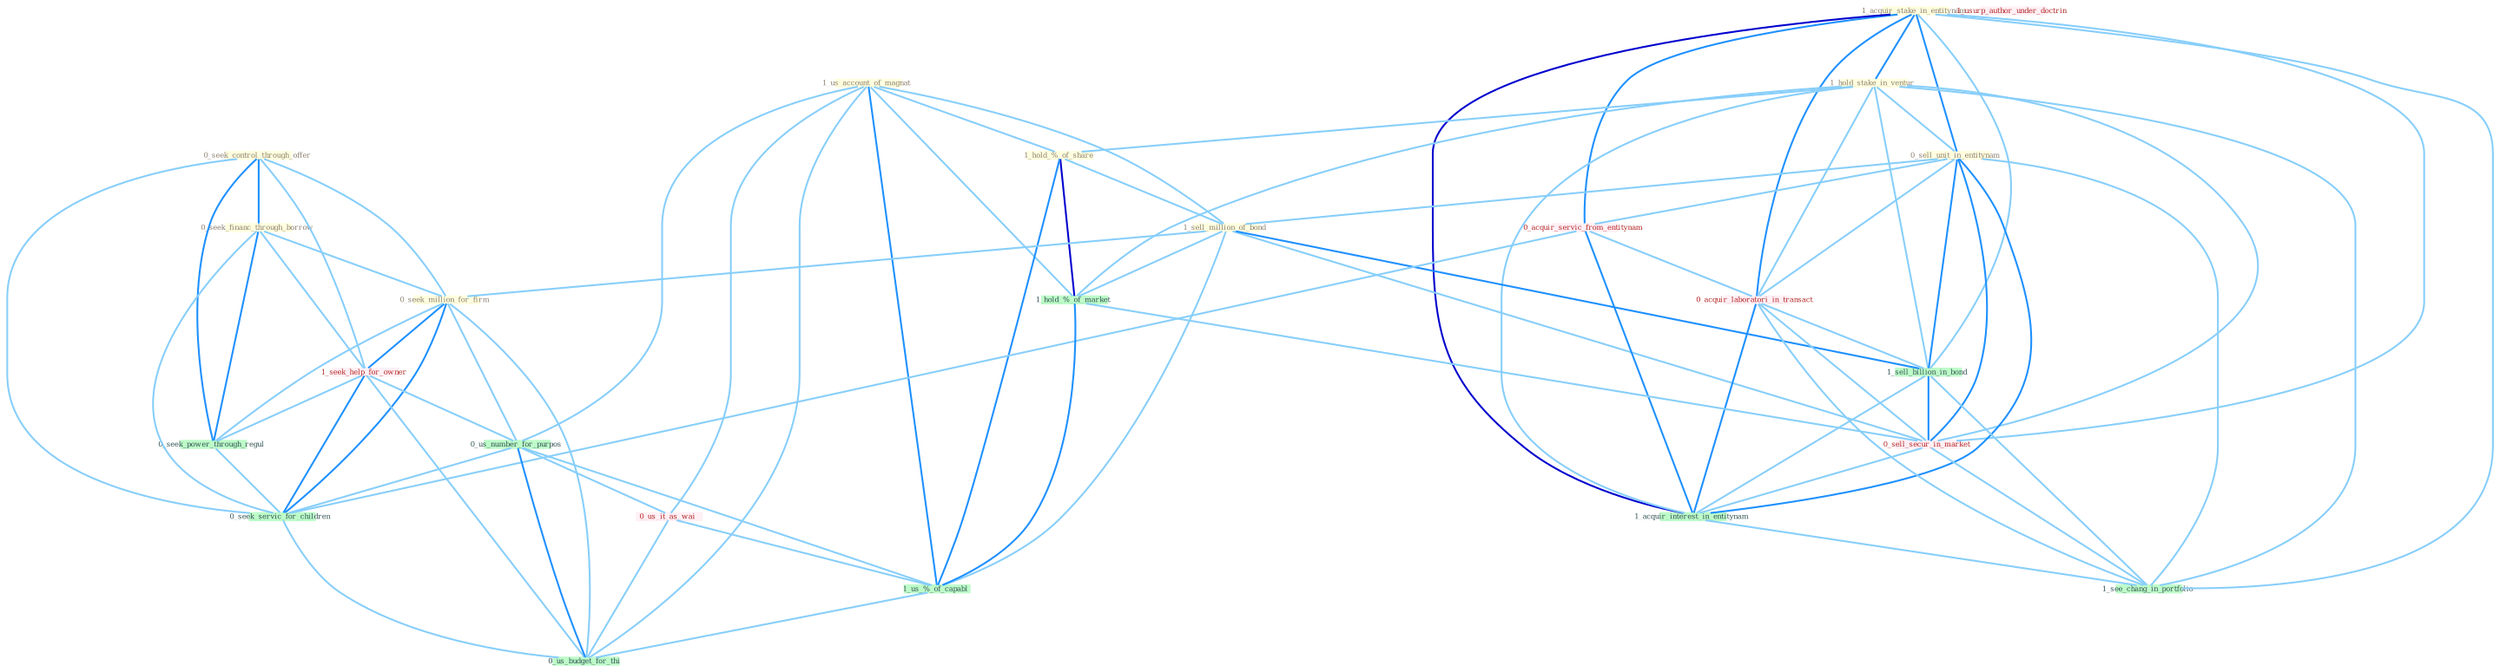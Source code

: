Graph G{ 
    node
    [shape=polygon,style=filled,width=.5,height=.06,color="#BDFCC9",fixedsize=true,fontsize=4,
    fontcolor="#2f4f4f"];
    {node
    [color="#ffffe0", fontcolor="#8b7d6b"] "1_acquir_stake_in_entitynam " "0_seek_control_through_offer " "1_hold_stake_in_ventur " "1_us_account_of_magnat " "0_sell_unit_in_entitynam " "0_seek_financ_through_borrow " "1_hold_%_of_share " "1_sell_million_of_bond " "0_seek_million_for_firm "}
{node [color="#fff0f5", fontcolor="#b22222"] "1_seek_help_for_owner " "0_acquir_servic_from_entitynam " "0_acquir_laboratori_in_transact " "0_us_it_as_wai " "1_usurp_author_under_doctrin " "0_sell_secur_in_market "}
edge [color="#B0E2FF"];

	"1_acquir_stake_in_entitynam " -- "1_hold_stake_in_ventur " [w="2", color="#1e90ff" , len=0.8];
	"1_acquir_stake_in_entitynam " -- "0_sell_unit_in_entitynam " [w="2", color="#1e90ff" , len=0.8];
	"1_acquir_stake_in_entitynam " -- "0_acquir_servic_from_entitynam " [w="2", color="#1e90ff" , len=0.8];
	"1_acquir_stake_in_entitynam " -- "0_acquir_laboratori_in_transact " [w="2", color="#1e90ff" , len=0.8];
	"1_acquir_stake_in_entitynam " -- "1_sell_billion_in_bond " [w="1", color="#87cefa" ];
	"1_acquir_stake_in_entitynam " -- "0_sell_secur_in_market " [w="1", color="#87cefa" ];
	"1_acquir_stake_in_entitynam " -- "1_acquir_interest_in_entitynam " [w="3", color="#0000cd" , len=0.6];
	"1_acquir_stake_in_entitynam " -- "1_see_chang_in_portfolio " [w="1", color="#87cefa" ];
	"0_seek_control_through_offer " -- "0_seek_financ_through_borrow " [w="2", color="#1e90ff" , len=0.8];
	"0_seek_control_through_offer " -- "0_seek_million_for_firm " [w="1", color="#87cefa" ];
	"0_seek_control_through_offer " -- "1_seek_help_for_owner " [w="1", color="#87cefa" ];
	"0_seek_control_through_offer " -- "0_seek_power_through_regul " [w="2", color="#1e90ff" , len=0.8];
	"0_seek_control_through_offer " -- "0_seek_servic_for_children " [w="1", color="#87cefa" ];
	"1_hold_stake_in_ventur " -- "0_sell_unit_in_entitynam " [w="1", color="#87cefa" ];
	"1_hold_stake_in_ventur " -- "1_hold_%_of_share " [w="1", color="#87cefa" ];
	"1_hold_stake_in_ventur " -- "1_hold_%_of_market " [w="1", color="#87cefa" ];
	"1_hold_stake_in_ventur " -- "0_acquir_laboratori_in_transact " [w="1", color="#87cefa" ];
	"1_hold_stake_in_ventur " -- "1_sell_billion_in_bond " [w="1", color="#87cefa" ];
	"1_hold_stake_in_ventur " -- "0_sell_secur_in_market " [w="1", color="#87cefa" ];
	"1_hold_stake_in_ventur " -- "1_acquir_interest_in_entitynam " [w="1", color="#87cefa" ];
	"1_hold_stake_in_ventur " -- "1_see_chang_in_portfolio " [w="1", color="#87cefa" ];
	"1_us_account_of_magnat " -- "1_hold_%_of_share " [w="1", color="#87cefa" ];
	"1_us_account_of_magnat " -- "1_sell_million_of_bond " [w="1", color="#87cefa" ];
	"1_us_account_of_magnat " -- "1_hold_%_of_market " [w="1", color="#87cefa" ];
	"1_us_account_of_magnat " -- "0_us_number_for_purpos " [w="1", color="#87cefa" ];
	"1_us_account_of_magnat " -- "0_us_it_as_wai " [w="1", color="#87cefa" ];
	"1_us_account_of_magnat " -- "1_us_%_of_capabl " [w="2", color="#1e90ff" , len=0.8];
	"1_us_account_of_magnat " -- "0_us_budget_for_thi " [w="1", color="#87cefa" ];
	"0_sell_unit_in_entitynam " -- "1_sell_million_of_bond " [w="1", color="#87cefa" ];
	"0_sell_unit_in_entitynam " -- "0_acquir_servic_from_entitynam " [w="1", color="#87cefa" ];
	"0_sell_unit_in_entitynam " -- "0_acquir_laboratori_in_transact " [w="1", color="#87cefa" ];
	"0_sell_unit_in_entitynam " -- "1_sell_billion_in_bond " [w="2", color="#1e90ff" , len=0.8];
	"0_sell_unit_in_entitynam " -- "0_sell_secur_in_market " [w="2", color="#1e90ff" , len=0.8];
	"0_sell_unit_in_entitynam " -- "1_acquir_interest_in_entitynam " [w="2", color="#1e90ff" , len=0.8];
	"0_sell_unit_in_entitynam " -- "1_see_chang_in_portfolio " [w="1", color="#87cefa" ];
	"0_seek_financ_through_borrow " -- "0_seek_million_for_firm " [w="1", color="#87cefa" ];
	"0_seek_financ_through_borrow " -- "1_seek_help_for_owner " [w="1", color="#87cefa" ];
	"0_seek_financ_through_borrow " -- "0_seek_power_through_regul " [w="2", color="#1e90ff" , len=0.8];
	"0_seek_financ_through_borrow " -- "0_seek_servic_for_children " [w="1", color="#87cefa" ];
	"1_hold_%_of_share " -- "1_sell_million_of_bond " [w="1", color="#87cefa" ];
	"1_hold_%_of_share " -- "1_hold_%_of_market " [w="3", color="#0000cd" , len=0.6];
	"1_hold_%_of_share " -- "1_us_%_of_capabl " [w="2", color="#1e90ff" , len=0.8];
	"1_sell_million_of_bond " -- "0_seek_million_for_firm " [w="1", color="#87cefa" ];
	"1_sell_million_of_bond " -- "1_hold_%_of_market " [w="1", color="#87cefa" ];
	"1_sell_million_of_bond " -- "1_sell_billion_in_bond " [w="2", color="#1e90ff" , len=0.8];
	"1_sell_million_of_bond " -- "1_us_%_of_capabl " [w="1", color="#87cefa" ];
	"1_sell_million_of_bond " -- "0_sell_secur_in_market " [w="1", color="#87cefa" ];
	"0_seek_million_for_firm " -- "1_seek_help_for_owner " [w="2", color="#1e90ff" , len=0.8];
	"0_seek_million_for_firm " -- "0_seek_power_through_regul " [w="1", color="#87cefa" ];
	"0_seek_million_for_firm " -- "0_us_number_for_purpos " [w="1", color="#87cefa" ];
	"0_seek_million_for_firm " -- "0_seek_servic_for_children " [w="2", color="#1e90ff" , len=0.8];
	"0_seek_million_for_firm " -- "0_us_budget_for_thi " [w="1", color="#87cefa" ];
	"1_seek_help_for_owner " -- "0_seek_power_through_regul " [w="1", color="#87cefa" ];
	"1_seek_help_for_owner " -- "0_us_number_for_purpos " [w="1", color="#87cefa" ];
	"1_seek_help_for_owner " -- "0_seek_servic_for_children " [w="2", color="#1e90ff" , len=0.8];
	"1_seek_help_for_owner " -- "0_us_budget_for_thi " [w="1", color="#87cefa" ];
	"0_acquir_servic_from_entitynam " -- "0_acquir_laboratori_in_transact " [w="1", color="#87cefa" ];
	"0_acquir_servic_from_entitynam " -- "1_acquir_interest_in_entitynam " [w="2", color="#1e90ff" , len=0.8];
	"0_acquir_servic_from_entitynam " -- "0_seek_servic_for_children " [w="1", color="#87cefa" ];
	"1_hold_%_of_market " -- "1_us_%_of_capabl " [w="2", color="#1e90ff" , len=0.8];
	"1_hold_%_of_market " -- "0_sell_secur_in_market " [w="1", color="#87cefa" ];
	"0_seek_power_through_regul " -- "0_seek_servic_for_children " [w="1", color="#87cefa" ];
	"0_us_number_for_purpos " -- "0_us_it_as_wai " [w="1", color="#87cefa" ];
	"0_us_number_for_purpos " -- "1_us_%_of_capabl " [w="1", color="#87cefa" ];
	"0_us_number_for_purpos " -- "0_seek_servic_for_children " [w="1", color="#87cefa" ];
	"0_us_number_for_purpos " -- "0_us_budget_for_thi " [w="2", color="#1e90ff" , len=0.8];
	"0_acquir_laboratori_in_transact " -- "1_sell_billion_in_bond " [w="1", color="#87cefa" ];
	"0_acquir_laboratori_in_transact " -- "0_sell_secur_in_market " [w="1", color="#87cefa" ];
	"0_acquir_laboratori_in_transact " -- "1_acquir_interest_in_entitynam " [w="2", color="#1e90ff" , len=0.8];
	"0_acquir_laboratori_in_transact " -- "1_see_chang_in_portfolio " [w="1", color="#87cefa" ];
	"1_sell_billion_in_bond " -- "0_sell_secur_in_market " [w="2", color="#1e90ff" , len=0.8];
	"1_sell_billion_in_bond " -- "1_acquir_interest_in_entitynam " [w="1", color="#87cefa" ];
	"1_sell_billion_in_bond " -- "1_see_chang_in_portfolio " [w="1", color="#87cefa" ];
	"0_us_it_as_wai " -- "1_us_%_of_capabl " [w="1", color="#87cefa" ];
	"0_us_it_as_wai " -- "0_us_budget_for_thi " [w="1", color="#87cefa" ];
	"1_us_%_of_capabl " -- "0_us_budget_for_thi " [w="1", color="#87cefa" ];
	"0_sell_secur_in_market " -- "1_acquir_interest_in_entitynam " [w="1", color="#87cefa" ];
	"0_sell_secur_in_market " -- "1_see_chang_in_portfolio " [w="1", color="#87cefa" ];
	"1_acquir_interest_in_entitynam " -- "1_see_chang_in_portfolio " [w="1", color="#87cefa" ];
	"0_seek_servic_for_children " -- "0_us_budget_for_thi " [w="1", color="#87cefa" ];
}